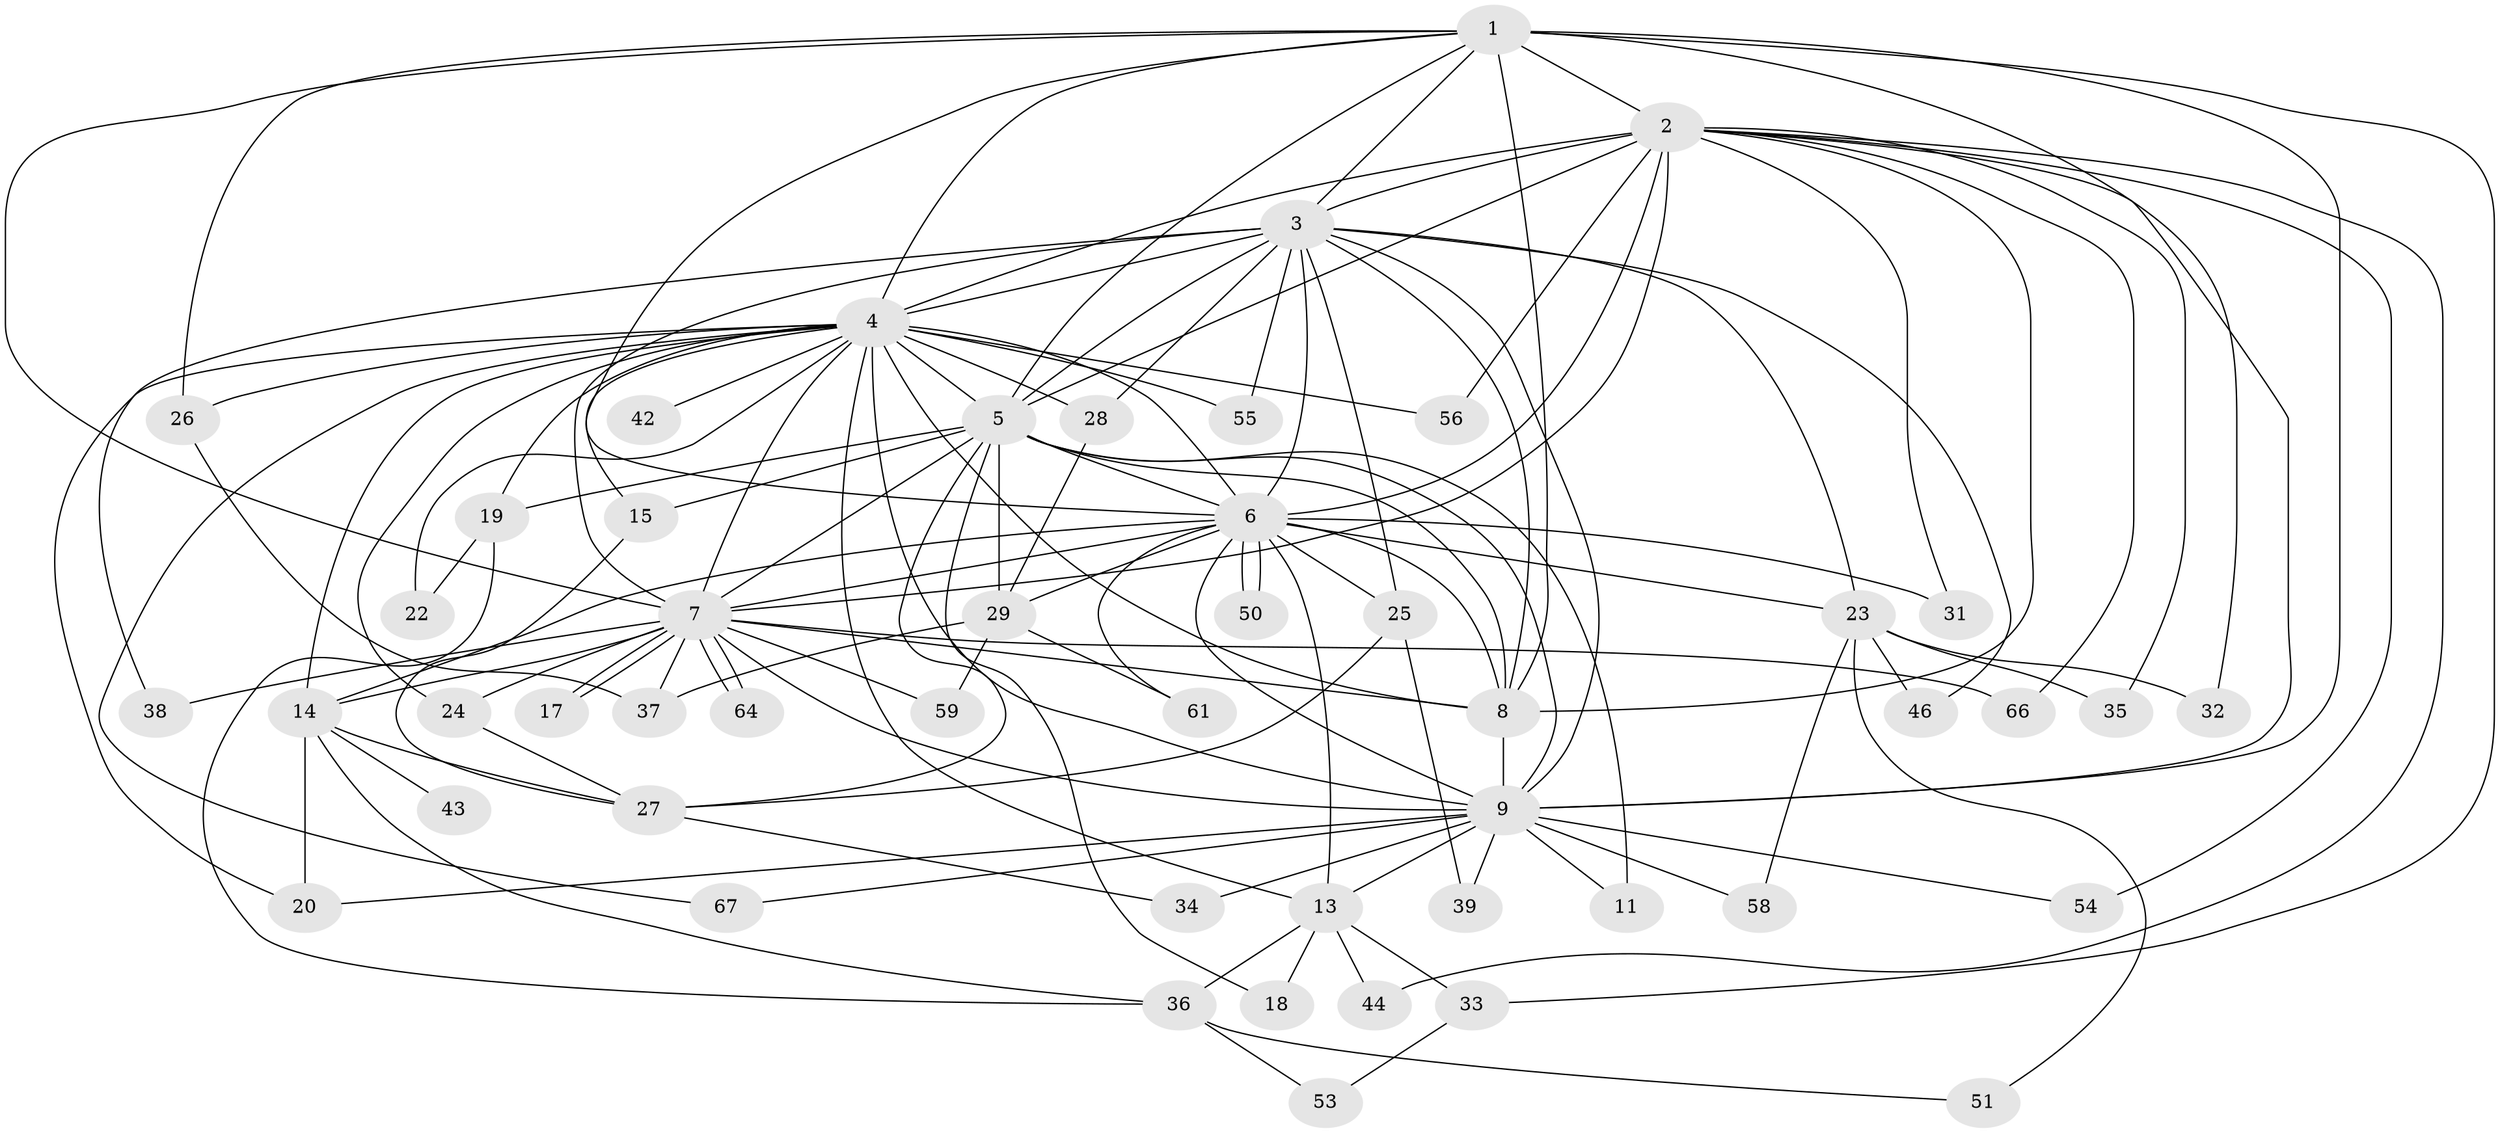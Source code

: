 // original degree distribution, {13: 0.014925373134328358, 15: 0.04477611940298507, 18: 0.04477611940298507, 20: 0.014925373134328358, 19: 0.014925373134328358, 10: 0.014925373134328358, 2: 0.5522388059701493, 3: 0.16417910447761194, 7: 0.029850746268656716, 5: 0.05970149253731343, 4: 0.014925373134328358, 6: 0.029850746268656716}
// Generated by graph-tools (version 1.1) at 2025/10/02/27/25 16:10:56]
// undirected, 50 vertices, 125 edges
graph export_dot {
graph [start="1"]
  node [color=gray90,style=filled];
  1 [super="+12"];
  2 [super="+45"];
  3 [super="+57"];
  4 [super="+10"];
  5 [super="+47"];
  6 [super="+62"];
  7 [super="+21"];
  8;
  9 [super="+40"];
  11;
  13 [super="+63"];
  14 [super="+16"];
  15;
  17;
  18;
  19 [super="+30"];
  20 [super="+48"];
  22;
  23;
  24 [super="+65"];
  25;
  26;
  27 [super="+41"];
  28;
  29 [super="+52"];
  31;
  32;
  33;
  34;
  35;
  36 [super="+60"];
  37 [super="+49"];
  38;
  39;
  42;
  43;
  44;
  46;
  50;
  51;
  53;
  54;
  55;
  56;
  58;
  59;
  61;
  64;
  66;
  67;
  1 -- 2;
  1 -- 3;
  1 -- 4 [weight=2];
  1 -- 5;
  1 -- 6;
  1 -- 7;
  1 -- 8 [weight=2];
  1 -- 9 [weight=2];
  1 -- 26;
  1 -- 32;
  1 -- 33;
  2 -- 3 [weight=2];
  2 -- 4 [weight=2];
  2 -- 5;
  2 -- 6;
  2 -- 7;
  2 -- 8;
  2 -- 9;
  2 -- 31;
  2 -- 35;
  2 -- 44;
  2 -- 54;
  2 -- 66;
  2 -- 56;
  3 -- 4 [weight=2];
  3 -- 5;
  3 -- 6 [weight=2];
  3 -- 7 [weight=2];
  3 -- 8;
  3 -- 9;
  3 -- 23;
  3 -- 25;
  3 -- 28;
  3 -- 38;
  3 -- 46;
  3 -- 55;
  4 -- 5 [weight=2];
  4 -- 6 [weight=2];
  4 -- 7 [weight=2];
  4 -- 8 [weight=2];
  4 -- 9 [weight=2];
  4 -- 19 [weight=2];
  4 -- 20;
  4 -- 22;
  4 -- 24;
  4 -- 26;
  4 -- 42 [weight=2];
  4 -- 55;
  4 -- 67;
  4 -- 13;
  4 -- 15;
  4 -- 56;
  4 -- 28;
  4 -- 14;
  5 -- 6;
  5 -- 7;
  5 -- 8;
  5 -- 9;
  5 -- 11;
  5 -- 15;
  5 -- 18;
  5 -- 19;
  5 -- 29;
  5 -- 27;
  6 -- 7;
  6 -- 8;
  6 -- 9;
  6 -- 14;
  6 -- 23;
  6 -- 25;
  6 -- 29;
  6 -- 31;
  6 -- 50;
  6 -- 50;
  6 -- 61;
  6 -- 13;
  7 -- 8;
  7 -- 9;
  7 -- 14;
  7 -- 17;
  7 -- 17;
  7 -- 24;
  7 -- 37;
  7 -- 59;
  7 -- 64;
  7 -- 64;
  7 -- 66;
  7 -- 38;
  8 -- 9;
  9 -- 11;
  9 -- 13;
  9 -- 20;
  9 -- 34;
  9 -- 39;
  9 -- 54;
  9 -- 58;
  9 -- 67;
  13 -- 18;
  13 -- 33;
  13 -- 36;
  13 -- 44;
  14 -- 43 [weight=2];
  14 -- 36;
  14 -- 20;
  14 -- 27;
  15 -- 27;
  19 -- 22;
  19 -- 36;
  23 -- 32;
  23 -- 35;
  23 -- 46;
  23 -- 51;
  23 -- 58;
  24 -- 27;
  25 -- 27;
  25 -- 39;
  26 -- 37;
  27 -- 34;
  28 -- 29;
  29 -- 59;
  29 -- 61;
  29 -- 37;
  33 -- 53;
  36 -- 51;
  36 -- 53;
}
